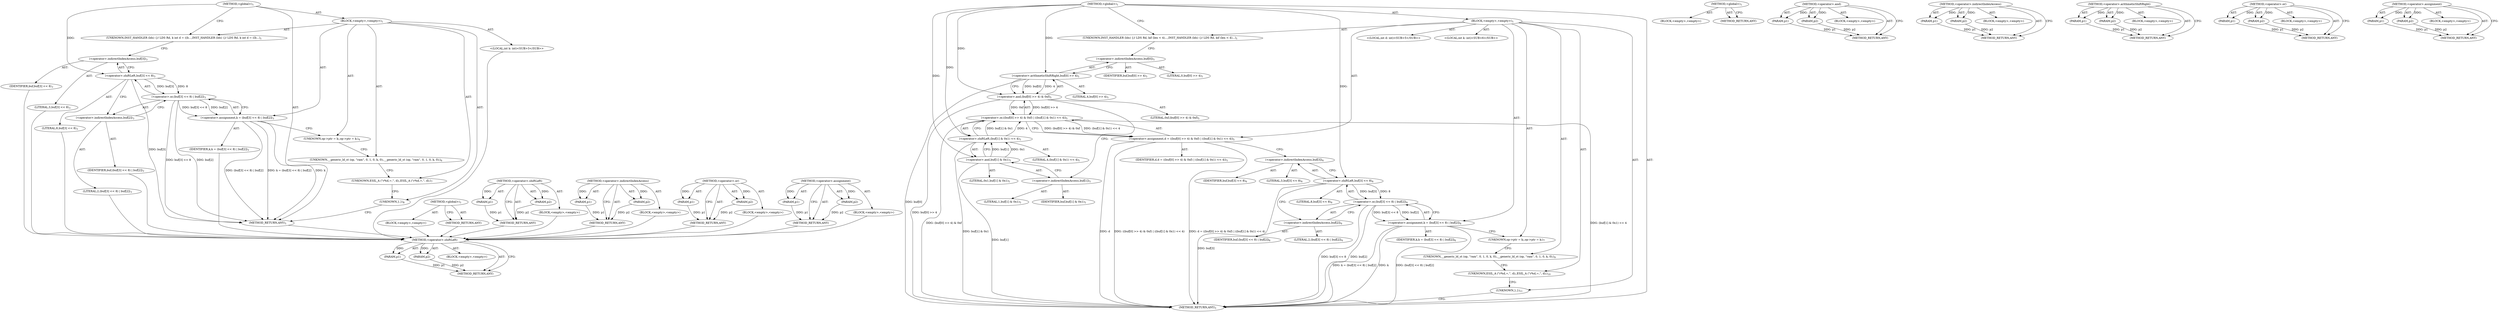 digraph "&lt;operator&gt;.assignment" {
vulnerable_6 [label=<(METHOD,&lt;global&gt;)<SUB>1</SUB>>];
vulnerable_7 [label=<(BLOCK,&lt;empty&gt;,&lt;empty&gt;)<SUB>1</SUB>>];
vulnerable_8 [label=<(UNKNOWN,INST_HANDLER (lds) {	// LDS Rd, k
 	int d = ((b...,INST_HANDLER (lds) {	// LDS Rd, k
 	int d = ((b...)<SUB>1</SUB>>];
vulnerable_9 [label="<(LOCAL,int k: int)<SUB>3</SUB>>"];
vulnerable_10 [label=<(&lt;operator&gt;.assignment,k = (buf[3] &lt;&lt; 8) | buf[2])<SUB>3</SUB>>];
vulnerable_11 [label=<(IDENTIFIER,k,k = (buf[3] &lt;&lt; 8) | buf[2])<SUB>3</SUB>>];
vulnerable_12 [label=<(&lt;operator&gt;.or,(buf[3] &lt;&lt; 8) | buf[2])<SUB>3</SUB>>];
vulnerable_13 [label=<(&lt;operator&gt;.shiftLeft,buf[3] &lt;&lt; 8)<SUB>3</SUB>>];
vulnerable_14 [label=<(&lt;operator&gt;.indirectIndexAccess,buf[3])<SUB>3</SUB>>];
vulnerable_15 [label=<(IDENTIFIER,buf,buf[3] &lt;&lt; 8)<SUB>3</SUB>>];
vulnerable_16 [label=<(LITERAL,3,buf[3] &lt;&lt; 8)<SUB>3</SUB>>];
vulnerable_17 [label=<(LITERAL,8,buf[3] &lt;&lt; 8)<SUB>3</SUB>>];
vulnerable_18 [label=<(&lt;operator&gt;.indirectIndexAccess,buf[2])<SUB>3</SUB>>];
vulnerable_19 [label=<(IDENTIFIER,buf,(buf[3] &lt;&lt; 8) | buf[2])<SUB>3</SUB>>];
vulnerable_20 [label=<(LITERAL,2,(buf[3] &lt;&lt; 8) | buf[2])<SUB>3</SUB>>];
vulnerable_21 [label=<(UNKNOWN,op-&gt;ptr = k;,op-&gt;ptr = k;)<SUB>4</SUB>>];
vulnerable_22 [label=<(UNKNOWN,__generic_ld_st (op, &quot;ram&quot;, 0, 1, 0, k, 0);,__generic_ld_st (op, &quot;ram&quot;, 0, 1, 0, k, 0);)<SUB>6</SUB>>];
vulnerable_23 [label=<(UNKNOWN,ESIL_A (&quot;r%d,=,&quot;, d);,ESIL_A (&quot;r%d,=,&quot;, d);)<SUB>7</SUB>>];
vulnerable_24 [label=<(UNKNOWN,},})<SUB>8</SUB>>];
vulnerable_25 [label=<(METHOD_RETURN,ANY)<SUB>1</SUB>>];
vulnerable_32 [label=<(METHOD,&lt;global&gt;)<SUB>1</SUB>>];
vulnerable_33 [label=<(BLOCK,&lt;empty&gt;,&lt;empty&gt;)>];
vulnerable_34 [label=<(METHOD_RETURN,ANY)>];
vulnerable_48 [label=<(METHOD,&lt;operator&gt;.shiftLeft)>];
vulnerable_49 [label=<(PARAM,p1)>];
vulnerable_50 [label=<(PARAM,p2)>];
vulnerable_51 [label=<(BLOCK,&lt;empty&gt;,&lt;empty&gt;)>];
vulnerable_52 [label=<(METHOD_RETURN,ANY)>];
vulnerable_53 [label=<(METHOD,&lt;operator&gt;.indirectIndexAccess)>];
vulnerable_54 [label=<(PARAM,p1)>];
vulnerable_55 [label=<(PARAM,p2)>];
vulnerable_56 [label=<(BLOCK,&lt;empty&gt;,&lt;empty&gt;)>];
vulnerable_57 [label=<(METHOD_RETURN,ANY)>];
vulnerable_43 [label=<(METHOD,&lt;operator&gt;.or)>];
vulnerable_44 [label=<(PARAM,p1)>];
vulnerable_45 [label=<(PARAM,p2)>];
vulnerable_46 [label=<(BLOCK,&lt;empty&gt;,&lt;empty&gt;)>];
vulnerable_47 [label=<(METHOD_RETURN,ANY)>];
vulnerable_38 [label=<(METHOD,&lt;operator&gt;.assignment)>];
vulnerable_39 [label=<(PARAM,p1)>];
vulnerable_40 [label=<(PARAM,p2)>];
vulnerable_41 [label=<(BLOCK,&lt;empty&gt;,&lt;empty&gt;)>];
vulnerable_42 [label=<(METHOD_RETURN,ANY)>];
fixed_81 [label=<(METHOD,&lt;operator&gt;.shiftLeft)>];
fixed_82 [label=<(PARAM,p1)>];
fixed_83 [label=<(PARAM,p2)>];
fixed_84 [label=<(BLOCK,&lt;empty&gt;,&lt;empty&gt;)>];
fixed_85 [label=<(METHOD_RETURN,ANY)>];
fixed_6 [label=<(METHOD,&lt;global&gt;)<SUB>1</SUB>>];
fixed_7 [label=<(BLOCK,&lt;empty&gt;,&lt;empty&gt;)<SUB>1</SUB>>];
fixed_8 [label=<(UNKNOWN,INST_HANDLER (lds) {	// LDS Rd, k
	if (len &lt; 4)...,INST_HANDLER (lds) {	// LDS Rd, k
	if (len &lt; 4)...)<SUB>1</SUB>>];
fixed_9 [label="<(LOCAL,int d: int)<SUB>5</SUB>>"];
fixed_10 [label=<(&lt;operator&gt;.assignment,d = ((buf[0] &gt;&gt; 4) &amp; 0xf) | ((buf[1] &amp; 0x1) &lt;&lt; 4))<SUB>5</SUB>>];
fixed_11 [label=<(IDENTIFIER,d,d = ((buf[0] &gt;&gt; 4) &amp; 0xf) | ((buf[1] &amp; 0x1) &lt;&lt; 4))<SUB>5</SUB>>];
fixed_12 [label=<(&lt;operator&gt;.or,((buf[0] &gt;&gt; 4) &amp; 0xf) | ((buf[1] &amp; 0x1) &lt;&lt; 4))<SUB>5</SUB>>];
fixed_13 [label=<(&lt;operator&gt;.and,(buf[0] &gt;&gt; 4) &amp; 0xf)<SUB>5</SUB>>];
fixed_14 [label=<(&lt;operator&gt;.arithmeticShiftRight,buf[0] &gt;&gt; 4)<SUB>5</SUB>>];
fixed_15 [label=<(&lt;operator&gt;.indirectIndexAccess,buf[0])<SUB>5</SUB>>];
fixed_16 [label=<(IDENTIFIER,buf,buf[0] &gt;&gt; 4)<SUB>5</SUB>>];
fixed_17 [label=<(LITERAL,0,buf[0] &gt;&gt; 4)<SUB>5</SUB>>];
fixed_18 [label=<(LITERAL,4,buf[0] &gt;&gt; 4)<SUB>5</SUB>>];
fixed_19 [label=<(LITERAL,0xf,(buf[0] &gt;&gt; 4) &amp; 0xf)<SUB>5</SUB>>];
fixed_20 [label=<(&lt;operator&gt;.shiftLeft,(buf[1] &amp; 0x1) &lt;&lt; 4)<SUB>5</SUB>>];
fixed_21 [label=<(&lt;operator&gt;.and,buf[1] &amp; 0x1)<SUB>5</SUB>>];
fixed_22 [label=<(&lt;operator&gt;.indirectIndexAccess,buf[1])<SUB>5</SUB>>];
fixed_23 [label=<(IDENTIFIER,buf,buf[1] &amp; 0x1)<SUB>5</SUB>>];
fixed_24 [label=<(LITERAL,1,buf[1] &amp; 0x1)<SUB>5</SUB>>];
fixed_25 [label=<(LITERAL,0x1,buf[1] &amp; 0x1)<SUB>5</SUB>>];
fixed_26 [label=<(LITERAL,4,(buf[1] &amp; 0x1) &lt;&lt; 4)<SUB>5</SUB>>];
fixed_27 [label="<(LOCAL,int k: int)<SUB>6</SUB>>"];
fixed_28 [label=<(&lt;operator&gt;.assignment,k = (buf[3] &lt;&lt; 8) | buf[2])<SUB>6</SUB>>];
fixed_29 [label=<(IDENTIFIER,k,k = (buf[3] &lt;&lt; 8) | buf[2])<SUB>6</SUB>>];
fixed_30 [label=<(&lt;operator&gt;.or,(buf[3] &lt;&lt; 8) | buf[2])<SUB>6</SUB>>];
fixed_31 [label=<(&lt;operator&gt;.shiftLeft,buf[3] &lt;&lt; 8)<SUB>6</SUB>>];
fixed_32 [label=<(&lt;operator&gt;.indirectIndexAccess,buf[3])<SUB>6</SUB>>];
fixed_33 [label=<(IDENTIFIER,buf,buf[3] &lt;&lt; 8)<SUB>6</SUB>>];
fixed_34 [label=<(LITERAL,3,buf[3] &lt;&lt; 8)<SUB>6</SUB>>];
fixed_35 [label=<(LITERAL,8,buf[3] &lt;&lt; 8)<SUB>6</SUB>>];
fixed_36 [label=<(&lt;operator&gt;.indirectIndexAccess,buf[2])<SUB>6</SUB>>];
fixed_37 [label=<(IDENTIFIER,buf,(buf[3] &lt;&lt; 8) | buf[2])<SUB>6</SUB>>];
fixed_38 [label=<(LITERAL,2,(buf[3] &lt;&lt; 8) | buf[2])<SUB>6</SUB>>];
fixed_39 [label=<(UNKNOWN,op-&gt;ptr = k;,op-&gt;ptr = k;)<SUB>7</SUB>>];
fixed_40 [label=<(UNKNOWN,__generic_ld_st (op, &quot;ram&quot;, 0, 1, 0, k, 0);,__generic_ld_st (op, &quot;ram&quot;, 0, 1, 0, k, 0);)<SUB>9</SUB>>];
fixed_41 [label=<(UNKNOWN,ESIL_A (&quot;r%d,=,&quot;, d);,ESIL_A (&quot;r%d,=,&quot;, d);)<SUB>10</SUB>>];
fixed_42 [label=<(UNKNOWN,},})<SUB>11</SUB>>];
fixed_43 [label=<(METHOD_RETURN,ANY)<SUB>1</SUB>>];
fixed_50 [label=<(METHOD,&lt;global&gt;)<SUB>1</SUB>>];
fixed_51 [label=<(BLOCK,&lt;empty&gt;,&lt;empty&gt;)>];
fixed_52 [label=<(METHOD_RETURN,ANY)>];
fixed_66 [label=<(METHOD,&lt;operator&gt;.and)>];
fixed_67 [label=<(PARAM,p1)>];
fixed_68 [label=<(PARAM,p2)>];
fixed_69 [label=<(BLOCK,&lt;empty&gt;,&lt;empty&gt;)>];
fixed_70 [label=<(METHOD_RETURN,ANY)>];
fixed_76 [label=<(METHOD,&lt;operator&gt;.indirectIndexAccess)>];
fixed_77 [label=<(PARAM,p1)>];
fixed_78 [label=<(PARAM,p2)>];
fixed_79 [label=<(BLOCK,&lt;empty&gt;,&lt;empty&gt;)>];
fixed_80 [label=<(METHOD_RETURN,ANY)>];
fixed_71 [label=<(METHOD,&lt;operator&gt;.arithmeticShiftRight)>];
fixed_72 [label=<(PARAM,p1)>];
fixed_73 [label=<(PARAM,p2)>];
fixed_74 [label=<(BLOCK,&lt;empty&gt;,&lt;empty&gt;)>];
fixed_75 [label=<(METHOD_RETURN,ANY)>];
fixed_61 [label=<(METHOD,&lt;operator&gt;.or)>];
fixed_62 [label=<(PARAM,p1)>];
fixed_63 [label=<(PARAM,p2)>];
fixed_64 [label=<(BLOCK,&lt;empty&gt;,&lt;empty&gt;)>];
fixed_65 [label=<(METHOD_RETURN,ANY)>];
fixed_56 [label=<(METHOD,&lt;operator&gt;.assignment)>];
fixed_57 [label=<(PARAM,p1)>];
fixed_58 [label=<(PARAM,p2)>];
fixed_59 [label=<(BLOCK,&lt;empty&gt;,&lt;empty&gt;)>];
fixed_60 [label=<(METHOD_RETURN,ANY)>];
vulnerable_6 -> vulnerable_7  [key=0, label="AST: "];
vulnerable_6 -> vulnerable_25  [key=0, label="AST: "];
vulnerable_6 -> vulnerable_8  [key=0, label="CFG: "];
vulnerable_6 -> vulnerable_13  [key=0, label="DDG: "];
vulnerable_7 -> vulnerable_8  [key=0, label="AST: "];
vulnerable_7 -> vulnerable_9  [key=0, label="AST: "];
vulnerable_7 -> vulnerable_10  [key=0, label="AST: "];
vulnerable_7 -> vulnerable_21  [key=0, label="AST: "];
vulnerable_7 -> vulnerable_22  [key=0, label="AST: "];
vulnerable_7 -> vulnerable_23  [key=0, label="AST: "];
vulnerable_7 -> vulnerable_24  [key=0, label="AST: "];
vulnerable_8 -> vulnerable_14  [key=0, label="CFG: "];
vulnerable_9 -> fixed_81  [key=0];
vulnerable_10 -> vulnerable_11  [key=0, label="AST: "];
vulnerable_10 -> vulnerable_12  [key=0, label="AST: "];
vulnerable_10 -> vulnerable_21  [key=0, label="CFG: "];
vulnerable_10 -> vulnerable_25  [key=0, label="DDG: k"];
vulnerable_10 -> vulnerable_25  [key=1, label="DDG: (buf[3] &lt;&lt; 8) | buf[2]"];
vulnerable_10 -> vulnerable_25  [key=2, label="DDG: k = (buf[3] &lt;&lt; 8) | buf[2]"];
vulnerable_11 -> fixed_81  [key=0];
vulnerable_12 -> vulnerable_13  [key=0, label="AST: "];
vulnerable_12 -> vulnerable_18  [key=0, label="AST: "];
vulnerable_12 -> vulnerable_10  [key=0, label="CFG: "];
vulnerable_12 -> vulnerable_10  [key=1, label="DDG: buf[3] &lt;&lt; 8"];
vulnerable_12 -> vulnerable_10  [key=2, label="DDG: buf[2]"];
vulnerable_12 -> vulnerable_25  [key=0, label="DDG: buf[3] &lt;&lt; 8"];
vulnerable_12 -> vulnerable_25  [key=1, label="DDG: buf[2]"];
vulnerable_13 -> vulnerable_14  [key=0, label="AST: "];
vulnerable_13 -> vulnerable_17  [key=0, label="AST: "];
vulnerable_13 -> vulnerable_18  [key=0, label="CFG: "];
vulnerable_13 -> vulnerable_25  [key=0, label="DDG: buf[3]"];
vulnerable_13 -> vulnerable_12  [key=0, label="DDG: buf[3]"];
vulnerable_13 -> vulnerable_12  [key=1, label="DDG: 8"];
vulnerable_14 -> vulnerable_15  [key=0, label="AST: "];
vulnerable_14 -> vulnerable_16  [key=0, label="AST: "];
vulnerable_14 -> vulnerable_13  [key=0, label="CFG: "];
vulnerable_15 -> fixed_81  [key=0];
vulnerable_16 -> fixed_81  [key=0];
vulnerable_17 -> fixed_81  [key=0];
vulnerable_18 -> vulnerable_19  [key=0, label="AST: "];
vulnerable_18 -> vulnerable_20  [key=0, label="AST: "];
vulnerable_18 -> vulnerable_12  [key=0, label="CFG: "];
vulnerable_19 -> fixed_81  [key=0];
vulnerable_20 -> fixed_81  [key=0];
vulnerable_21 -> vulnerable_22  [key=0, label="CFG: "];
vulnerable_22 -> vulnerable_23  [key=0, label="CFG: "];
vulnerable_23 -> vulnerable_24  [key=0, label="CFG: "];
vulnerable_24 -> vulnerable_25  [key=0, label="CFG: "];
vulnerable_25 -> fixed_81  [key=0];
vulnerable_32 -> vulnerable_33  [key=0, label="AST: "];
vulnerable_32 -> vulnerable_34  [key=0, label="AST: "];
vulnerable_32 -> vulnerable_34  [key=1, label="CFG: "];
vulnerable_33 -> fixed_81  [key=0];
vulnerable_34 -> fixed_81  [key=0];
vulnerable_48 -> vulnerable_49  [key=0, label="AST: "];
vulnerable_48 -> vulnerable_49  [key=1, label="DDG: "];
vulnerable_48 -> vulnerable_51  [key=0, label="AST: "];
vulnerable_48 -> vulnerable_50  [key=0, label="AST: "];
vulnerable_48 -> vulnerable_50  [key=1, label="DDG: "];
vulnerable_48 -> vulnerable_52  [key=0, label="AST: "];
vulnerable_48 -> vulnerable_52  [key=1, label="CFG: "];
vulnerable_49 -> vulnerable_52  [key=0, label="DDG: p1"];
vulnerable_50 -> vulnerable_52  [key=0, label="DDG: p2"];
vulnerable_51 -> fixed_81  [key=0];
vulnerable_52 -> fixed_81  [key=0];
vulnerable_53 -> vulnerable_54  [key=0, label="AST: "];
vulnerable_53 -> vulnerable_54  [key=1, label="DDG: "];
vulnerable_53 -> vulnerable_56  [key=0, label="AST: "];
vulnerable_53 -> vulnerable_55  [key=0, label="AST: "];
vulnerable_53 -> vulnerable_55  [key=1, label="DDG: "];
vulnerable_53 -> vulnerable_57  [key=0, label="AST: "];
vulnerable_53 -> vulnerable_57  [key=1, label="CFG: "];
vulnerable_54 -> vulnerable_57  [key=0, label="DDG: p1"];
vulnerable_55 -> vulnerable_57  [key=0, label="DDG: p2"];
vulnerable_56 -> fixed_81  [key=0];
vulnerable_57 -> fixed_81  [key=0];
vulnerable_43 -> vulnerable_44  [key=0, label="AST: "];
vulnerable_43 -> vulnerable_44  [key=1, label="DDG: "];
vulnerable_43 -> vulnerable_46  [key=0, label="AST: "];
vulnerable_43 -> vulnerable_45  [key=0, label="AST: "];
vulnerable_43 -> vulnerable_45  [key=1, label="DDG: "];
vulnerable_43 -> vulnerable_47  [key=0, label="AST: "];
vulnerable_43 -> vulnerable_47  [key=1, label="CFG: "];
vulnerable_44 -> vulnerable_47  [key=0, label="DDG: p1"];
vulnerable_45 -> vulnerable_47  [key=0, label="DDG: p2"];
vulnerable_46 -> fixed_81  [key=0];
vulnerable_47 -> fixed_81  [key=0];
vulnerable_38 -> vulnerable_39  [key=0, label="AST: "];
vulnerable_38 -> vulnerable_39  [key=1, label="DDG: "];
vulnerable_38 -> vulnerable_41  [key=0, label="AST: "];
vulnerable_38 -> vulnerable_40  [key=0, label="AST: "];
vulnerable_38 -> vulnerable_40  [key=1, label="DDG: "];
vulnerable_38 -> vulnerable_42  [key=0, label="AST: "];
vulnerable_38 -> vulnerable_42  [key=1, label="CFG: "];
vulnerable_39 -> vulnerable_42  [key=0, label="DDG: p1"];
vulnerable_40 -> vulnerable_42  [key=0, label="DDG: p2"];
vulnerable_41 -> fixed_81  [key=0];
vulnerable_42 -> fixed_81  [key=0];
fixed_81 -> fixed_82  [key=0, label="AST: "];
fixed_81 -> fixed_82  [key=1, label="DDG: "];
fixed_81 -> fixed_84  [key=0, label="AST: "];
fixed_81 -> fixed_83  [key=0, label="AST: "];
fixed_81 -> fixed_83  [key=1, label="DDG: "];
fixed_81 -> fixed_85  [key=0, label="AST: "];
fixed_81 -> fixed_85  [key=1, label="CFG: "];
fixed_82 -> fixed_85  [key=0, label="DDG: p1"];
fixed_83 -> fixed_85  [key=0, label="DDG: p2"];
fixed_6 -> fixed_7  [key=0, label="AST: "];
fixed_6 -> fixed_43  [key=0, label="AST: "];
fixed_6 -> fixed_8  [key=0, label="CFG: "];
fixed_6 -> fixed_13  [key=0, label="DDG: "];
fixed_6 -> fixed_20  [key=0, label="DDG: "];
fixed_6 -> fixed_31  [key=0, label="DDG: "];
fixed_6 -> fixed_14  [key=0, label="DDG: "];
fixed_6 -> fixed_21  [key=0, label="DDG: "];
fixed_7 -> fixed_8  [key=0, label="AST: "];
fixed_7 -> fixed_9  [key=0, label="AST: "];
fixed_7 -> fixed_10  [key=0, label="AST: "];
fixed_7 -> fixed_27  [key=0, label="AST: "];
fixed_7 -> fixed_28  [key=0, label="AST: "];
fixed_7 -> fixed_39  [key=0, label="AST: "];
fixed_7 -> fixed_40  [key=0, label="AST: "];
fixed_7 -> fixed_41  [key=0, label="AST: "];
fixed_7 -> fixed_42  [key=0, label="AST: "];
fixed_8 -> fixed_15  [key=0, label="CFG: "];
fixed_10 -> fixed_11  [key=0, label="AST: "];
fixed_10 -> fixed_12  [key=0, label="AST: "];
fixed_10 -> fixed_32  [key=0, label="CFG: "];
fixed_10 -> fixed_43  [key=0, label="DDG: d"];
fixed_10 -> fixed_43  [key=1, label="DDG: ((buf[0] &gt;&gt; 4) &amp; 0xf) | ((buf[1] &amp; 0x1) &lt;&lt; 4)"];
fixed_10 -> fixed_43  [key=2, label="DDG: d = ((buf[0] &gt;&gt; 4) &amp; 0xf) | ((buf[1] &amp; 0x1) &lt;&lt; 4)"];
fixed_12 -> fixed_13  [key=0, label="AST: "];
fixed_12 -> fixed_20  [key=0, label="AST: "];
fixed_12 -> fixed_10  [key=0, label="CFG: "];
fixed_12 -> fixed_10  [key=1, label="DDG: (buf[0] &gt;&gt; 4) &amp; 0xf"];
fixed_12 -> fixed_10  [key=2, label="DDG: (buf[1] &amp; 0x1) &lt;&lt; 4"];
fixed_12 -> fixed_43  [key=0, label="DDG: (buf[0] &gt;&gt; 4) &amp; 0xf"];
fixed_12 -> fixed_43  [key=1, label="DDG: (buf[1] &amp; 0x1) &lt;&lt; 4"];
fixed_13 -> fixed_14  [key=0, label="AST: "];
fixed_13 -> fixed_19  [key=0, label="AST: "];
fixed_13 -> fixed_22  [key=0, label="CFG: "];
fixed_13 -> fixed_43  [key=0, label="DDG: buf[0] &gt;&gt; 4"];
fixed_13 -> fixed_12  [key=0, label="DDG: buf[0] &gt;&gt; 4"];
fixed_13 -> fixed_12  [key=1, label="DDG: 0xf"];
fixed_14 -> fixed_15  [key=0, label="AST: "];
fixed_14 -> fixed_18  [key=0, label="AST: "];
fixed_14 -> fixed_13  [key=0, label="CFG: "];
fixed_14 -> fixed_13  [key=1, label="DDG: buf[0]"];
fixed_14 -> fixed_13  [key=2, label="DDG: 4"];
fixed_14 -> fixed_43  [key=0, label="DDG: buf[0]"];
fixed_15 -> fixed_16  [key=0, label="AST: "];
fixed_15 -> fixed_17  [key=0, label="AST: "];
fixed_15 -> fixed_14  [key=0, label="CFG: "];
fixed_20 -> fixed_21  [key=0, label="AST: "];
fixed_20 -> fixed_26  [key=0, label="AST: "];
fixed_20 -> fixed_12  [key=0, label="CFG: "];
fixed_20 -> fixed_12  [key=1, label="DDG: buf[1] &amp; 0x1"];
fixed_20 -> fixed_12  [key=2, label="DDG: 4"];
fixed_20 -> fixed_43  [key=0, label="DDG: buf[1] &amp; 0x1"];
fixed_21 -> fixed_22  [key=0, label="AST: "];
fixed_21 -> fixed_25  [key=0, label="AST: "];
fixed_21 -> fixed_20  [key=0, label="CFG: "];
fixed_21 -> fixed_20  [key=1, label="DDG: buf[1]"];
fixed_21 -> fixed_20  [key=2, label="DDG: 0x1"];
fixed_21 -> fixed_43  [key=0, label="DDG: buf[1]"];
fixed_22 -> fixed_23  [key=0, label="AST: "];
fixed_22 -> fixed_24  [key=0, label="AST: "];
fixed_22 -> fixed_21  [key=0, label="CFG: "];
fixed_28 -> fixed_29  [key=0, label="AST: "];
fixed_28 -> fixed_30  [key=0, label="AST: "];
fixed_28 -> fixed_39  [key=0, label="CFG: "];
fixed_28 -> fixed_43  [key=0, label="DDG: k"];
fixed_28 -> fixed_43  [key=1, label="DDG: (buf[3] &lt;&lt; 8) | buf[2]"];
fixed_28 -> fixed_43  [key=2, label="DDG: k = (buf[3] &lt;&lt; 8) | buf[2]"];
fixed_30 -> fixed_31  [key=0, label="AST: "];
fixed_30 -> fixed_36  [key=0, label="AST: "];
fixed_30 -> fixed_28  [key=0, label="CFG: "];
fixed_30 -> fixed_28  [key=1, label="DDG: buf[3] &lt;&lt; 8"];
fixed_30 -> fixed_28  [key=2, label="DDG: buf[2]"];
fixed_30 -> fixed_43  [key=0, label="DDG: buf[3] &lt;&lt; 8"];
fixed_30 -> fixed_43  [key=1, label="DDG: buf[2]"];
fixed_31 -> fixed_32  [key=0, label="AST: "];
fixed_31 -> fixed_35  [key=0, label="AST: "];
fixed_31 -> fixed_36  [key=0, label="CFG: "];
fixed_31 -> fixed_43  [key=0, label="DDG: buf[3]"];
fixed_31 -> fixed_30  [key=0, label="DDG: buf[3]"];
fixed_31 -> fixed_30  [key=1, label="DDG: 8"];
fixed_32 -> fixed_33  [key=0, label="AST: "];
fixed_32 -> fixed_34  [key=0, label="AST: "];
fixed_32 -> fixed_31  [key=0, label="CFG: "];
fixed_36 -> fixed_37  [key=0, label="AST: "];
fixed_36 -> fixed_38  [key=0, label="AST: "];
fixed_36 -> fixed_30  [key=0, label="CFG: "];
fixed_39 -> fixed_40  [key=0, label="CFG: "];
fixed_40 -> fixed_41  [key=0, label="CFG: "];
fixed_41 -> fixed_42  [key=0, label="CFG: "];
fixed_42 -> fixed_43  [key=0, label="CFG: "];
fixed_50 -> fixed_51  [key=0, label="AST: "];
fixed_50 -> fixed_52  [key=0, label="AST: "];
fixed_50 -> fixed_52  [key=1, label="CFG: "];
fixed_66 -> fixed_67  [key=0, label="AST: "];
fixed_66 -> fixed_67  [key=1, label="DDG: "];
fixed_66 -> fixed_69  [key=0, label="AST: "];
fixed_66 -> fixed_68  [key=0, label="AST: "];
fixed_66 -> fixed_68  [key=1, label="DDG: "];
fixed_66 -> fixed_70  [key=0, label="AST: "];
fixed_66 -> fixed_70  [key=1, label="CFG: "];
fixed_67 -> fixed_70  [key=0, label="DDG: p1"];
fixed_68 -> fixed_70  [key=0, label="DDG: p2"];
fixed_76 -> fixed_77  [key=0, label="AST: "];
fixed_76 -> fixed_77  [key=1, label="DDG: "];
fixed_76 -> fixed_79  [key=0, label="AST: "];
fixed_76 -> fixed_78  [key=0, label="AST: "];
fixed_76 -> fixed_78  [key=1, label="DDG: "];
fixed_76 -> fixed_80  [key=0, label="AST: "];
fixed_76 -> fixed_80  [key=1, label="CFG: "];
fixed_77 -> fixed_80  [key=0, label="DDG: p1"];
fixed_78 -> fixed_80  [key=0, label="DDG: p2"];
fixed_71 -> fixed_72  [key=0, label="AST: "];
fixed_71 -> fixed_72  [key=1, label="DDG: "];
fixed_71 -> fixed_74  [key=0, label="AST: "];
fixed_71 -> fixed_73  [key=0, label="AST: "];
fixed_71 -> fixed_73  [key=1, label="DDG: "];
fixed_71 -> fixed_75  [key=0, label="AST: "];
fixed_71 -> fixed_75  [key=1, label="CFG: "];
fixed_72 -> fixed_75  [key=0, label="DDG: p1"];
fixed_73 -> fixed_75  [key=0, label="DDG: p2"];
fixed_61 -> fixed_62  [key=0, label="AST: "];
fixed_61 -> fixed_62  [key=1, label="DDG: "];
fixed_61 -> fixed_64  [key=0, label="AST: "];
fixed_61 -> fixed_63  [key=0, label="AST: "];
fixed_61 -> fixed_63  [key=1, label="DDG: "];
fixed_61 -> fixed_65  [key=0, label="AST: "];
fixed_61 -> fixed_65  [key=1, label="CFG: "];
fixed_62 -> fixed_65  [key=0, label="DDG: p1"];
fixed_63 -> fixed_65  [key=0, label="DDG: p2"];
fixed_56 -> fixed_57  [key=0, label="AST: "];
fixed_56 -> fixed_57  [key=1, label="DDG: "];
fixed_56 -> fixed_59  [key=0, label="AST: "];
fixed_56 -> fixed_58  [key=0, label="AST: "];
fixed_56 -> fixed_58  [key=1, label="DDG: "];
fixed_56 -> fixed_60  [key=0, label="AST: "];
fixed_56 -> fixed_60  [key=1, label="CFG: "];
fixed_57 -> fixed_60  [key=0, label="DDG: p1"];
fixed_58 -> fixed_60  [key=0, label="DDG: p2"];
}
